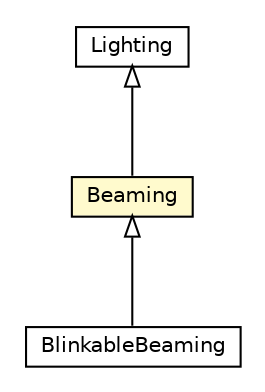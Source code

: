 #!/usr/local/bin/dot
#
# Class diagram 
# Generated by UMLGraph version R5_6-24-gf6e263 (http://www.umlgraph.org/)
#

digraph G {
	edge [fontname="Helvetica",fontsize=10,labelfontname="Helvetica",labelfontsize=10];
	node [fontname="Helvetica",fontsize=10,shape=plaintext];
	nodesep=0.25;
	ranksep=0.5;
	// org.universAAL.ontology.lighting.Beaming
	c69304 [label=<<table title="org.universAAL.ontology.lighting.Beaming" border="0" cellborder="1" cellspacing="0" cellpadding="2" port="p" bgcolor="lemonChiffon" href="./Beaming.html">
		<tr><td><table border="0" cellspacing="0" cellpadding="1">
<tr><td align="center" balign="center"> Beaming </td></tr>
		</table></td></tr>
		</table>>, URL="./Beaming.html", fontname="Helvetica", fontcolor="black", fontsize=10.0];
	// org.universAAL.ontology.lighting.BlinkableBeaming
	c69305 [label=<<table title="org.universAAL.ontology.lighting.BlinkableBeaming" border="0" cellborder="1" cellspacing="0" cellpadding="2" port="p" href="./BlinkableBeaming.html">
		<tr><td><table border="0" cellspacing="0" cellpadding="1">
<tr><td align="center" balign="center"> BlinkableBeaming </td></tr>
		</table></td></tr>
		</table>>, URL="./BlinkableBeaming.html", fontname="Helvetica", fontcolor="black", fontsize=10.0];
	// org.universAAL.ontology.lighting.Lighting
	c69306 [label=<<table title="org.universAAL.ontology.lighting.Lighting" border="0" cellborder="1" cellspacing="0" cellpadding="2" port="p" href="./Lighting.html">
		<tr><td><table border="0" cellspacing="0" cellpadding="1">
<tr><td align="center" balign="center"> Lighting </td></tr>
		</table></td></tr>
		</table>>, URL="./Lighting.html", fontname="Helvetica", fontcolor="black", fontsize=10.0];
	//org.universAAL.ontology.lighting.Beaming extends org.universAAL.ontology.lighting.Lighting
	c69306:p -> c69304:p [dir=back,arrowtail=empty];
	//org.universAAL.ontology.lighting.BlinkableBeaming extends org.universAAL.ontology.lighting.Beaming
	c69304:p -> c69305:p [dir=back,arrowtail=empty];
}

